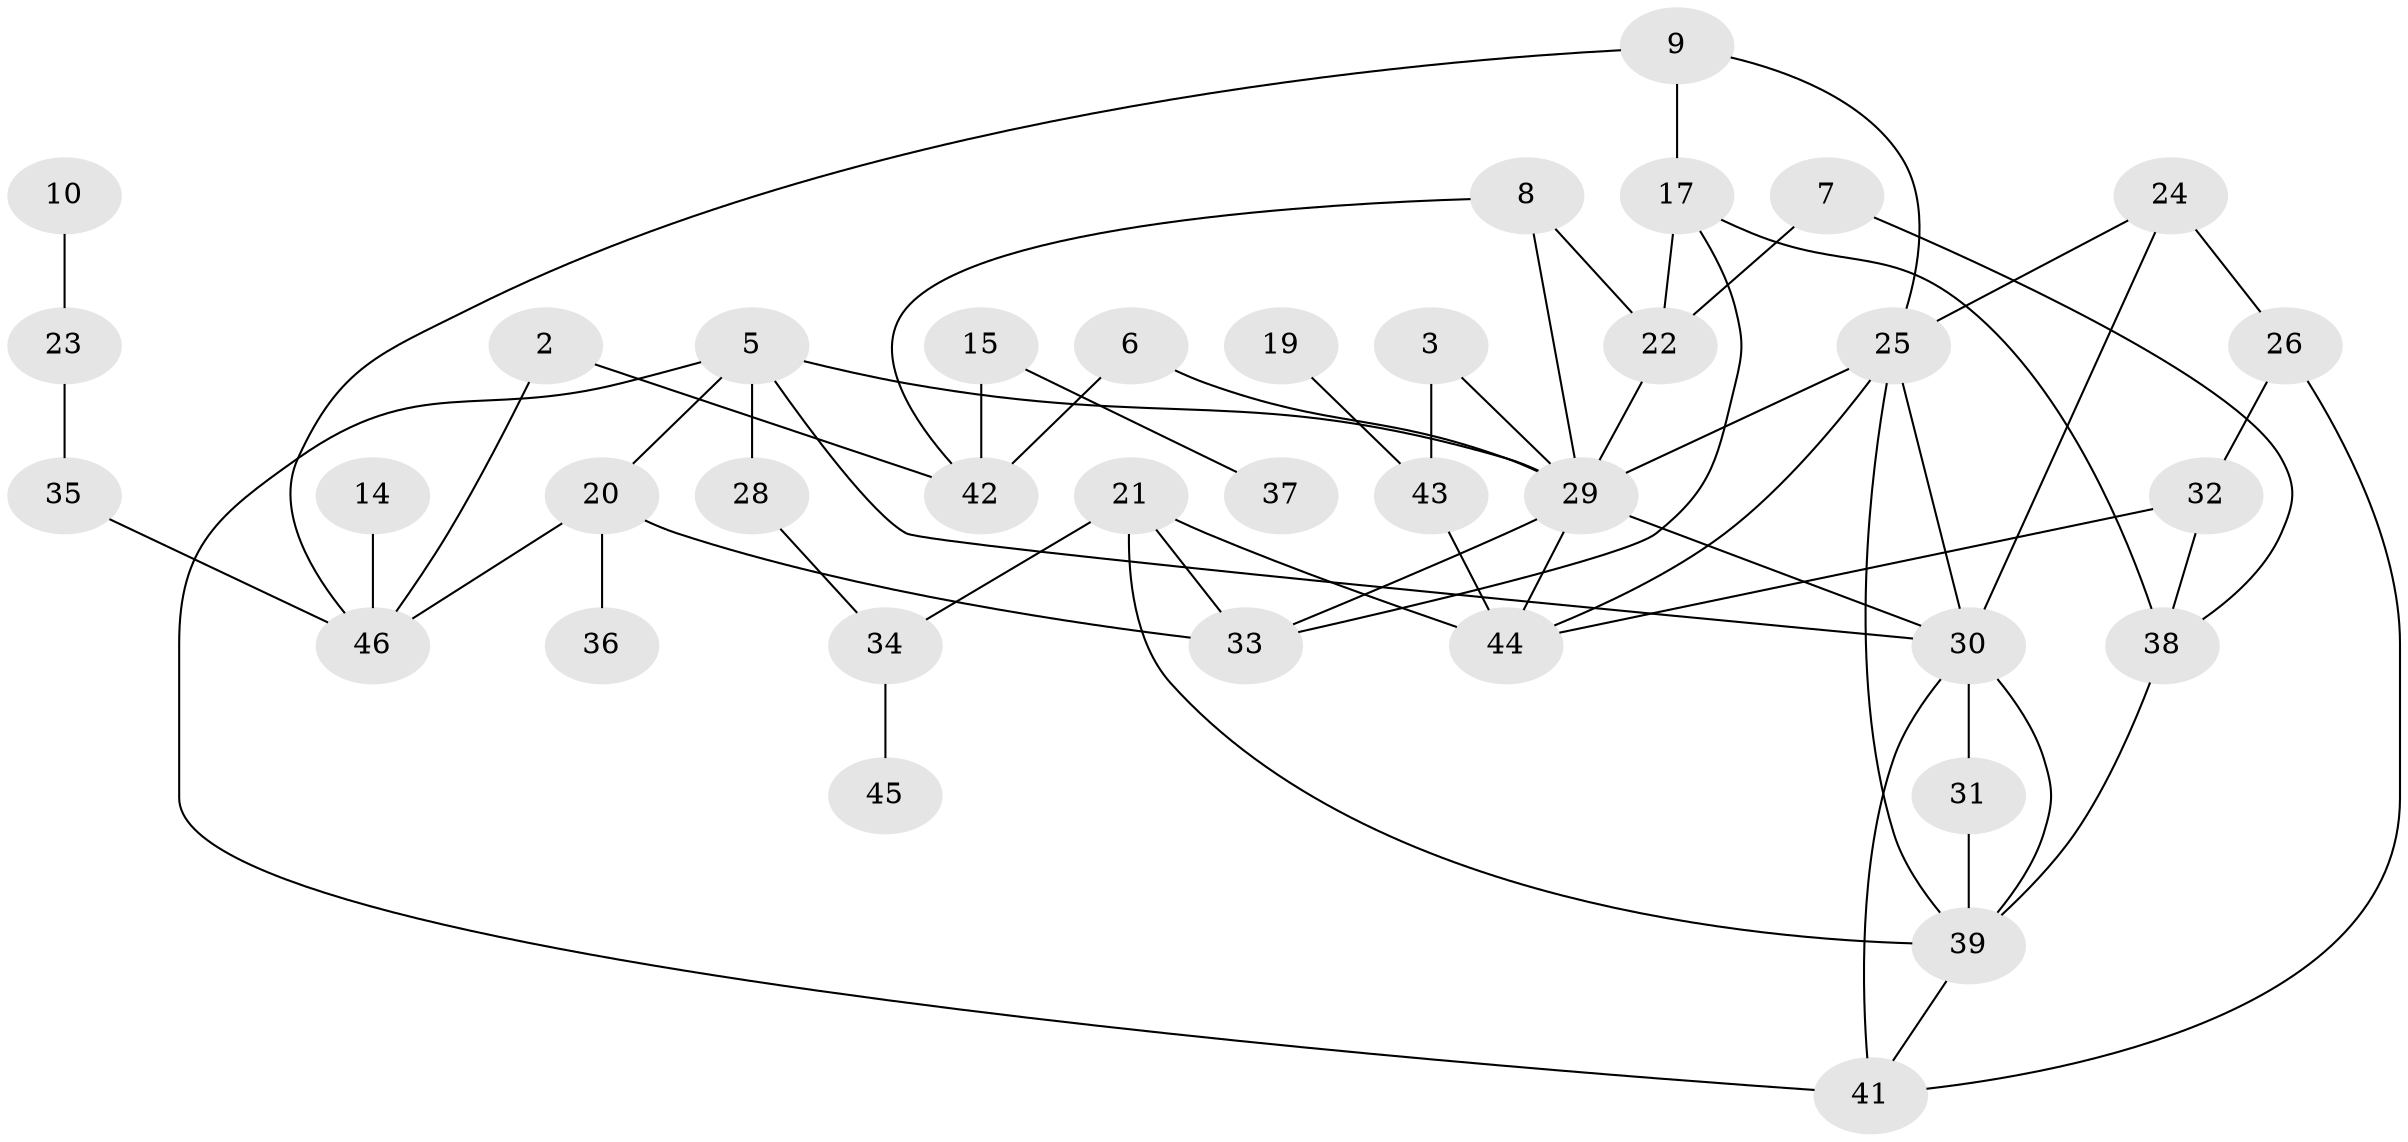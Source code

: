 // original degree distribution, {2: 0.2608695652173913, 0: 0.08695652173913043, 3: 0.21739130434782608, 1: 0.22826086956521738, 6: 0.043478260869565216, 4: 0.08695652173913043, 9: 0.010869565217391304, 5: 0.06521739130434782}
// Generated by graph-tools (version 1.1) at 2025/00/03/09/25 03:00:49]
// undirected, 37 vertices, 60 edges
graph export_dot {
graph [start="1"]
  node [color=gray90,style=filled];
  2;
  3;
  5;
  6;
  7;
  8;
  9;
  10;
  14;
  15;
  17;
  19;
  20;
  21;
  22;
  23;
  24;
  25;
  26;
  28;
  29;
  30;
  31;
  32;
  33;
  34;
  35;
  36;
  37;
  38;
  39;
  41;
  42;
  43;
  44;
  45;
  46;
  2 -- 42 [weight=1.0];
  2 -- 46 [weight=1.0];
  3 -- 29 [weight=1.0];
  3 -- 43 [weight=1.0];
  5 -- 20 [weight=1.0];
  5 -- 28 [weight=1.0];
  5 -- 29 [weight=1.0];
  5 -- 30 [weight=2.0];
  5 -- 41 [weight=1.0];
  6 -- 29 [weight=1.0];
  6 -- 42 [weight=1.0];
  7 -- 22 [weight=1.0];
  7 -- 38 [weight=1.0];
  8 -- 22 [weight=1.0];
  8 -- 29 [weight=1.0];
  8 -- 42 [weight=1.0];
  9 -- 17 [weight=1.0];
  9 -- 25 [weight=1.0];
  9 -- 46 [weight=1.0];
  10 -- 23 [weight=1.0];
  14 -- 46 [weight=1.0];
  15 -- 37 [weight=1.0];
  15 -- 42 [weight=1.0];
  17 -- 22 [weight=1.0];
  17 -- 33 [weight=1.0];
  17 -- 38 [weight=1.0];
  19 -- 43 [weight=1.0];
  20 -- 33 [weight=1.0];
  20 -- 36 [weight=1.0];
  20 -- 46 [weight=1.0];
  21 -- 33 [weight=2.0];
  21 -- 34 [weight=1.0];
  21 -- 39 [weight=1.0];
  21 -- 44 [weight=2.0];
  22 -- 29 [weight=1.0];
  23 -- 35 [weight=1.0];
  24 -- 25 [weight=1.0];
  24 -- 26 [weight=1.0];
  24 -- 30 [weight=1.0];
  25 -- 29 [weight=1.0];
  25 -- 30 [weight=1.0];
  25 -- 39 [weight=1.0];
  25 -- 44 [weight=1.0];
  26 -- 32 [weight=1.0];
  26 -- 41 [weight=1.0];
  28 -- 34 [weight=1.0];
  29 -- 30 [weight=1.0];
  29 -- 33 [weight=1.0];
  29 -- 44 [weight=1.0];
  30 -- 31 [weight=1.0];
  30 -- 39 [weight=1.0];
  30 -- 41 [weight=1.0];
  31 -- 39 [weight=1.0];
  32 -- 38 [weight=1.0];
  32 -- 44 [weight=1.0];
  34 -- 45 [weight=1.0];
  35 -- 46 [weight=1.0];
  38 -- 39 [weight=2.0];
  39 -- 41 [weight=1.0];
  43 -- 44 [weight=1.0];
}

